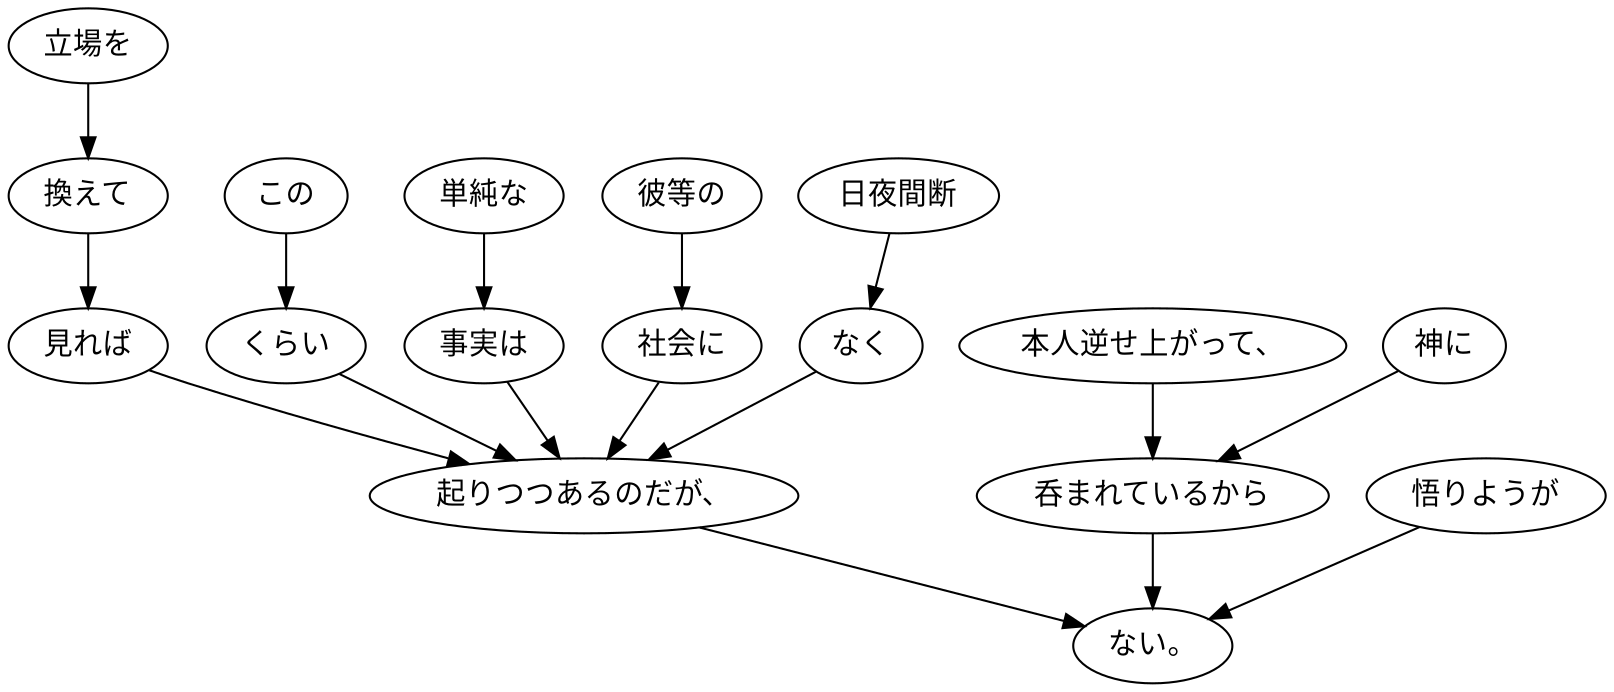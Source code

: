 digraph graph2782 {
	node0 [label="立場を"];
	node1 [label="換えて"];
	node2 [label="見れば"];
	node3 [label="この"];
	node4 [label="くらい"];
	node5 [label="単純な"];
	node6 [label="事実は"];
	node7 [label="彼等の"];
	node8 [label="社会に"];
	node9 [label="日夜間断"];
	node10 [label="なく"];
	node11 [label="起りつつあるのだが、"];
	node12 [label="本人逆せ上がって、"];
	node13 [label="神に"];
	node14 [label="呑まれているから"];
	node15 [label="悟りようが"];
	node16 [label="ない。"];
	node0 -> node1;
	node1 -> node2;
	node2 -> node11;
	node3 -> node4;
	node4 -> node11;
	node5 -> node6;
	node6 -> node11;
	node7 -> node8;
	node8 -> node11;
	node9 -> node10;
	node10 -> node11;
	node11 -> node16;
	node12 -> node14;
	node13 -> node14;
	node14 -> node16;
	node15 -> node16;
}
